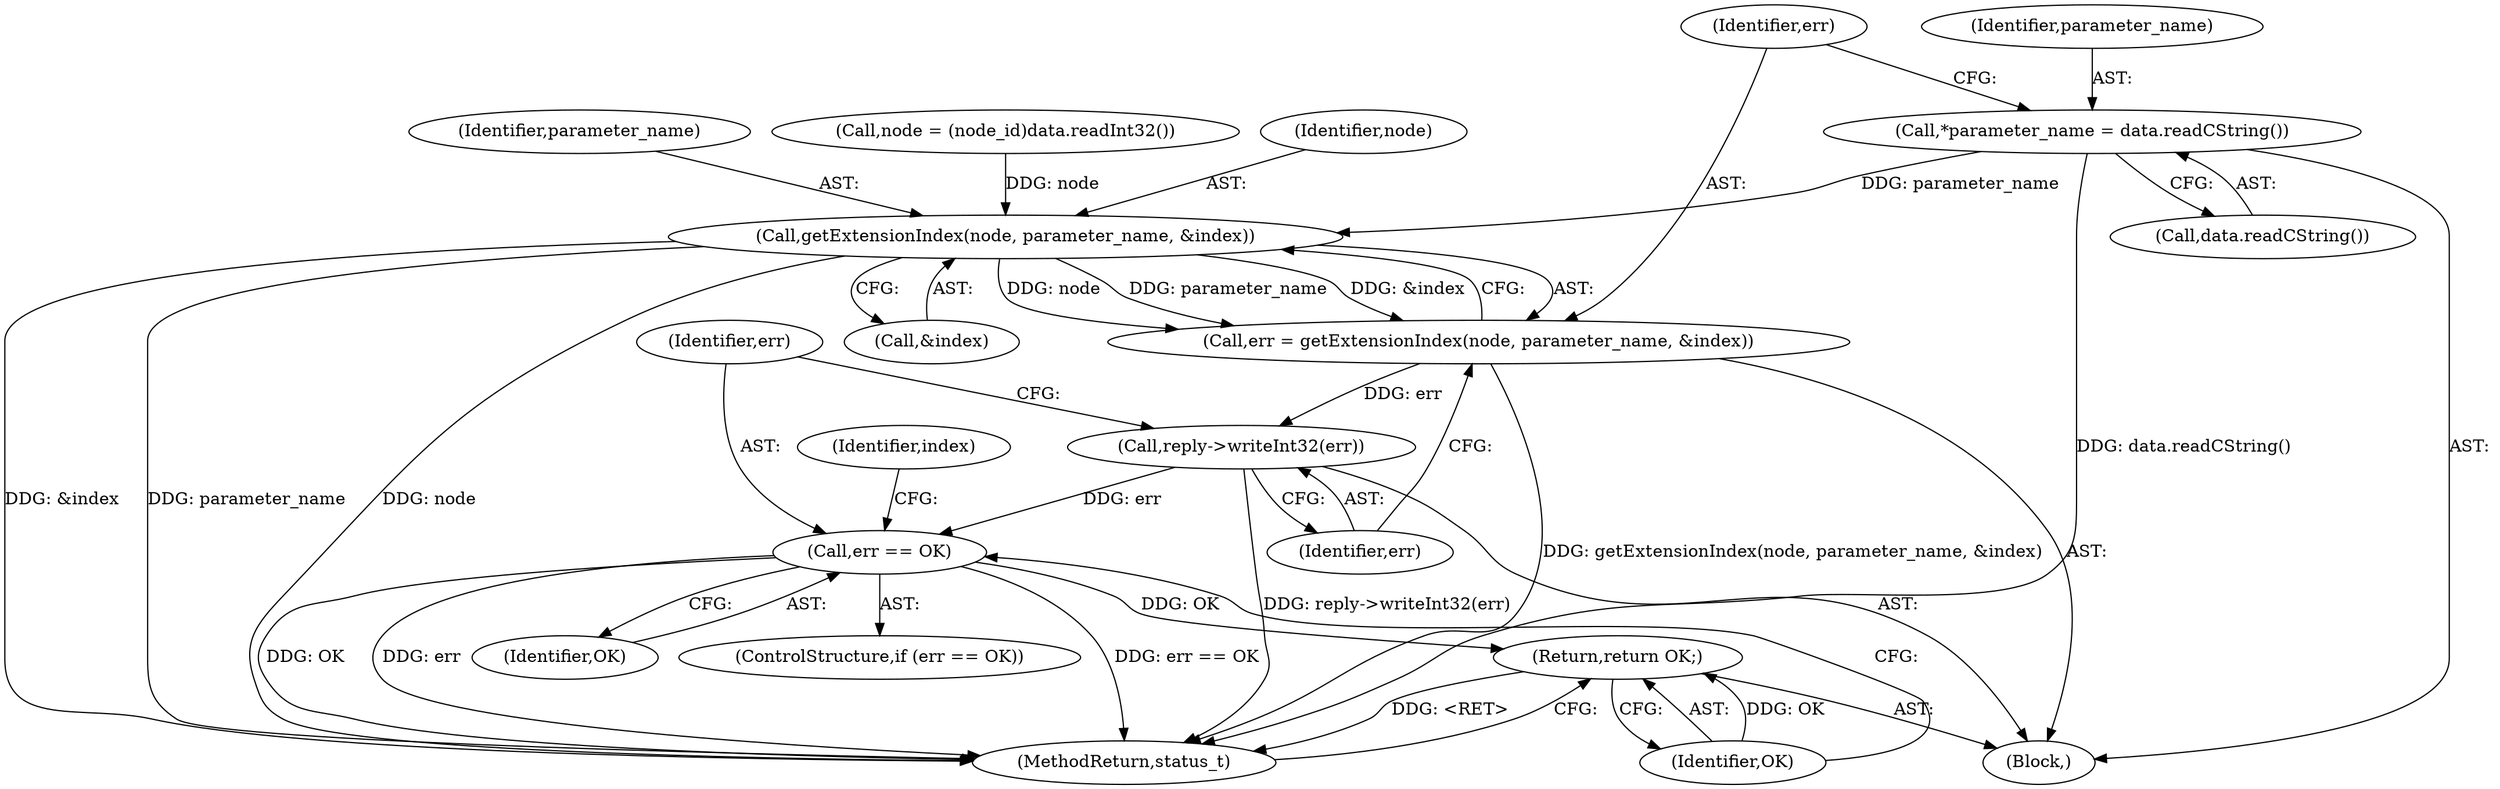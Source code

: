 digraph "0_Android_8d87321b704cb3f88e8cae668937d001fd63d5e3@API" {
"1001177" [label="(Call,*parameter_name = data.readCString())"];
"1001184" [label="(Call,getExtensionIndex(node, parameter_name, &index))"];
"1001182" [label="(Call,err = getExtensionIndex(node, parameter_name, &index))"];
"1001189" [label="(Call,reply->writeInt32(err))"];
"1001192" [label="(Call,err == OK)"];
"1001198" [label="(Return,return OK;)"];
"1001207" [label="(MethodReturn,status_t)"];
"1001189" [label="(Call,reply->writeInt32(err))"];
"1001185" [label="(Identifier,node)"];
"1001177" [label="(Call,*parameter_name = data.readCString())"];
"1001198" [label="(Return,return OK;)"];
"1001187" [label="(Call,&index)"];
"1001194" [label="(Identifier,OK)"];
"1001182" [label="(Call,err = getExtensionIndex(node, parameter_name, &index))"];
"1001186" [label="(Identifier,parameter_name)"];
"1001190" [label="(Identifier,err)"];
"1001171" [label="(Call,node = (node_id)data.readInt32())"];
"1001178" [label="(Identifier,parameter_name)"];
"1001199" [label="(Identifier,OK)"];
"1001197" [label="(Identifier,index)"];
"1001183" [label="(Identifier,err)"];
"1001193" [label="(Identifier,err)"];
"1001184" [label="(Call,getExtensionIndex(node, parameter_name, &index))"];
"1001191" [label="(ControlStructure,if (err == OK))"];
"1001192" [label="(Call,err == OK)"];
"1001165" [label="(Block,)"];
"1001179" [label="(Call,data.readCString())"];
"1001177" -> "1001165"  [label="AST: "];
"1001177" -> "1001179"  [label="CFG: "];
"1001178" -> "1001177"  [label="AST: "];
"1001179" -> "1001177"  [label="AST: "];
"1001183" -> "1001177"  [label="CFG: "];
"1001177" -> "1001207"  [label="DDG: data.readCString()"];
"1001177" -> "1001184"  [label="DDG: parameter_name"];
"1001184" -> "1001182"  [label="AST: "];
"1001184" -> "1001187"  [label="CFG: "];
"1001185" -> "1001184"  [label="AST: "];
"1001186" -> "1001184"  [label="AST: "];
"1001187" -> "1001184"  [label="AST: "];
"1001182" -> "1001184"  [label="CFG: "];
"1001184" -> "1001207"  [label="DDG: parameter_name"];
"1001184" -> "1001207"  [label="DDG: node"];
"1001184" -> "1001207"  [label="DDG: &index"];
"1001184" -> "1001182"  [label="DDG: node"];
"1001184" -> "1001182"  [label="DDG: parameter_name"];
"1001184" -> "1001182"  [label="DDG: &index"];
"1001171" -> "1001184"  [label="DDG: node"];
"1001182" -> "1001165"  [label="AST: "];
"1001183" -> "1001182"  [label="AST: "];
"1001190" -> "1001182"  [label="CFG: "];
"1001182" -> "1001207"  [label="DDG: getExtensionIndex(node, parameter_name, &index)"];
"1001182" -> "1001189"  [label="DDG: err"];
"1001189" -> "1001165"  [label="AST: "];
"1001189" -> "1001190"  [label="CFG: "];
"1001190" -> "1001189"  [label="AST: "];
"1001193" -> "1001189"  [label="CFG: "];
"1001189" -> "1001207"  [label="DDG: reply->writeInt32(err)"];
"1001189" -> "1001192"  [label="DDG: err"];
"1001192" -> "1001191"  [label="AST: "];
"1001192" -> "1001194"  [label="CFG: "];
"1001193" -> "1001192"  [label="AST: "];
"1001194" -> "1001192"  [label="AST: "];
"1001197" -> "1001192"  [label="CFG: "];
"1001199" -> "1001192"  [label="CFG: "];
"1001192" -> "1001207"  [label="DDG: err == OK"];
"1001192" -> "1001207"  [label="DDG: OK"];
"1001192" -> "1001207"  [label="DDG: err"];
"1001192" -> "1001198"  [label="DDG: OK"];
"1001198" -> "1001165"  [label="AST: "];
"1001198" -> "1001199"  [label="CFG: "];
"1001199" -> "1001198"  [label="AST: "];
"1001207" -> "1001198"  [label="CFG: "];
"1001198" -> "1001207"  [label="DDG: <RET>"];
"1001199" -> "1001198"  [label="DDG: OK"];
}
